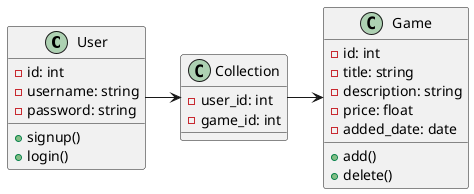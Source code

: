 @startuml

class User {
  -id: int
  -username: string
  -password: string
  +signup()
  +login()
}

class Game {
  -id: int
  -title: string
  -description: string
  -price: float
  -added_date: date
  +add()
  +delete()
}

class Collection {
  -user_id: int
  -game_id: int
}

User -> Collection
Collection -> Game

@enduml
